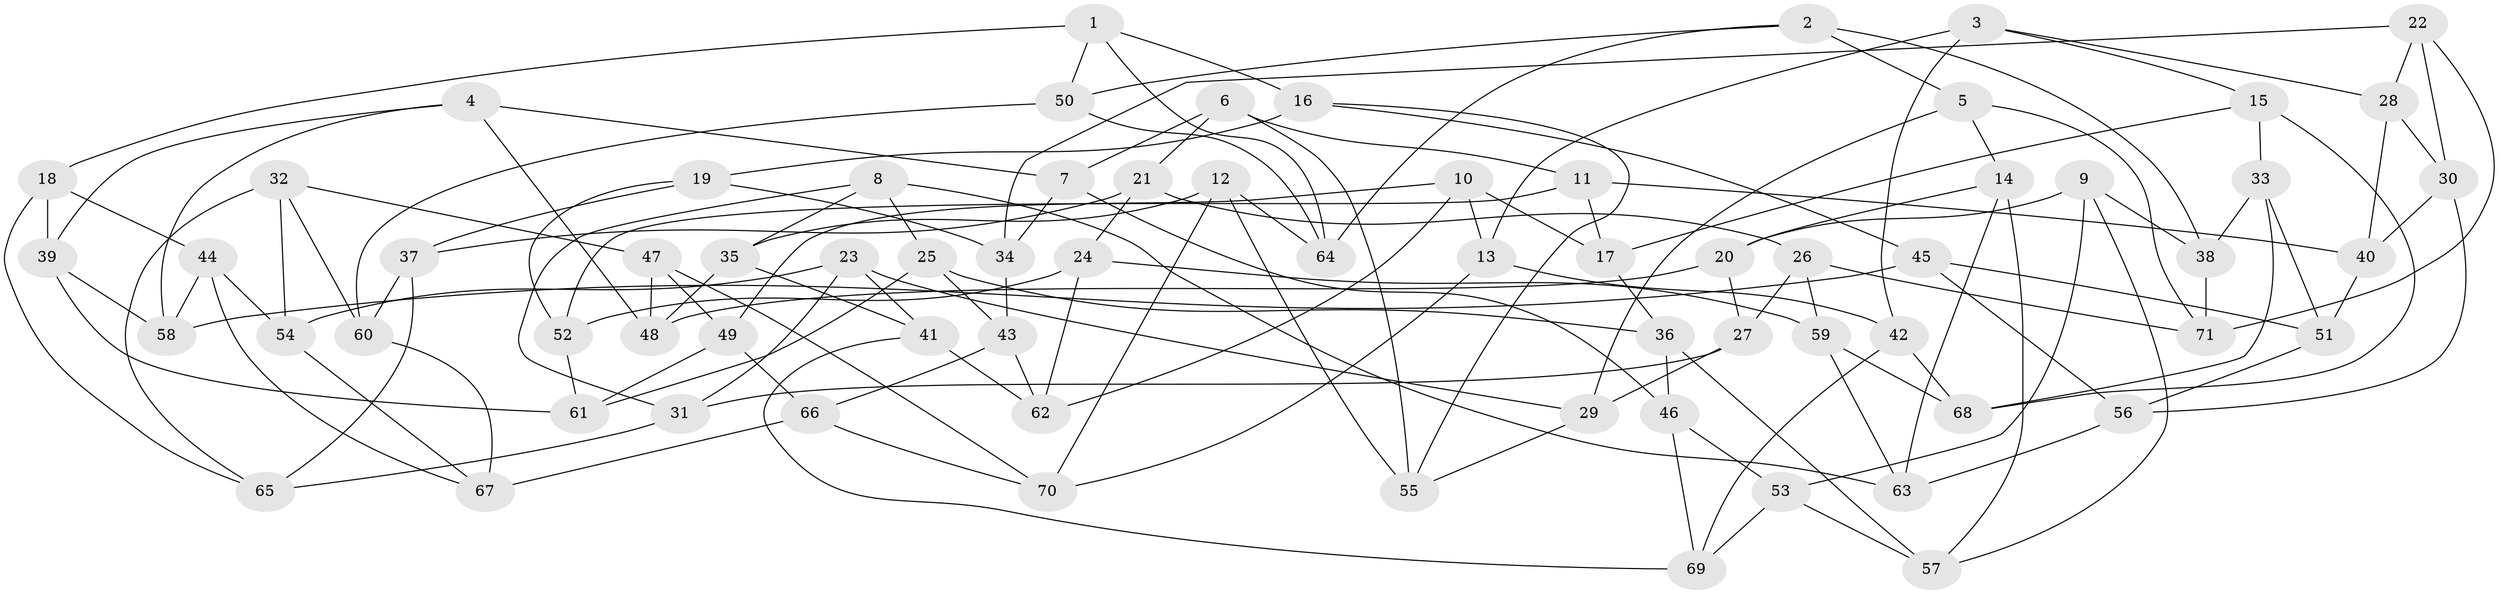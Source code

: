 // coarse degree distribution, {6: 0.22727272727272727, 7: 0.18181818181818182, 4: 0.18181818181818182, 5: 0.13636363636363635, 10: 0.045454545454545456, 8: 0.09090909090909091, 9: 0.045454545454545456, 3: 0.09090909090909091}
// Generated by graph-tools (version 1.1) at 2025/53/03/04/25 22:53:56]
// undirected, 71 vertices, 142 edges
graph export_dot {
  node [color=gray90,style=filled];
  1;
  2;
  3;
  4;
  5;
  6;
  7;
  8;
  9;
  10;
  11;
  12;
  13;
  14;
  15;
  16;
  17;
  18;
  19;
  20;
  21;
  22;
  23;
  24;
  25;
  26;
  27;
  28;
  29;
  30;
  31;
  32;
  33;
  34;
  35;
  36;
  37;
  38;
  39;
  40;
  41;
  42;
  43;
  44;
  45;
  46;
  47;
  48;
  49;
  50;
  51;
  52;
  53;
  54;
  55;
  56;
  57;
  58;
  59;
  60;
  61;
  62;
  63;
  64;
  65;
  66;
  67;
  68;
  69;
  70;
  71;
  1 -- 50;
  1 -- 18;
  1 -- 16;
  1 -- 64;
  2 -- 64;
  2 -- 38;
  2 -- 5;
  2 -- 50;
  3 -- 28;
  3 -- 42;
  3 -- 15;
  3 -- 13;
  4 -- 39;
  4 -- 7;
  4 -- 48;
  4 -- 58;
  5 -- 71;
  5 -- 14;
  5 -- 29;
  6 -- 55;
  6 -- 21;
  6 -- 11;
  6 -- 7;
  7 -- 34;
  7 -- 46;
  8 -- 25;
  8 -- 63;
  8 -- 35;
  8 -- 31;
  9 -- 20;
  9 -- 53;
  9 -- 57;
  9 -- 38;
  10 -- 49;
  10 -- 62;
  10 -- 17;
  10 -- 13;
  11 -- 52;
  11 -- 17;
  11 -- 40;
  12 -- 35;
  12 -- 70;
  12 -- 64;
  12 -- 55;
  13 -- 70;
  13 -- 42;
  14 -- 63;
  14 -- 57;
  14 -- 20;
  15 -- 17;
  15 -- 33;
  15 -- 68;
  16 -- 45;
  16 -- 19;
  16 -- 55;
  17 -- 36;
  18 -- 39;
  18 -- 44;
  18 -- 65;
  19 -- 52;
  19 -- 34;
  19 -- 37;
  20 -- 27;
  20 -- 48;
  21 -- 37;
  21 -- 24;
  21 -- 26;
  22 -- 34;
  22 -- 30;
  22 -- 71;
  22 -- 28;
  23 -- 54;
  23 -- 41;
  23 -- 29;
  23 -- 31;
  24 -- 62;
  24 -- 52;
  24 -- 59;
  25 -- 61;
  25 -- 36;
  25 -- 43;
  26 -- 27;
  26 -- 59;
  26 -- 71;
  27 -- 29;
  27 -- 31;
  28 -- 40;
  28 -- 30;
  29 -- 55;
  30 -- 56;
  30 -- 40;
  31 -- 65;
  32 -- 65;
  32 -- 60;
  32 -- 47;
  32 -- 54;
  33 -- 68;
  33 -- 38;
  33 -- 51;
  34 -- 43;
  35 -- 48;
  35 -- 41;
  36 -- 46;
  36 -- 57;
  37 -- 60;
  37 -- 65;
  38 -- 71;
  39 -- 58;
  39 -- 61;
  40 -- 51;
  41 -- 62;
  41 -- 69;
  42 -- 68;
  42 -- 69;
  43 -- 62;
  43 -- 66;
  44 -- 67;
  44 -- 54;
  44 -- 58;
  45 -- 58;
  45 -- 56;
  45 -- 51;
  46 -- 69;
  46 -- 53;
  47 -- 48;
  47 -- 49;
  47 -- 70;
  49 -- 66;
  49 -- 61;
  50 -- 60;
  50 -- 64;
  51 -- 56;
  52 -- 61;
  53 -- 69;
  53 -- 57;
  54 -- 67;
  56 -- 63;
  59 -- 68;
  59 -- 63;
  60 -- 67;
  66 -- 67;
  66 -- 70;
}
